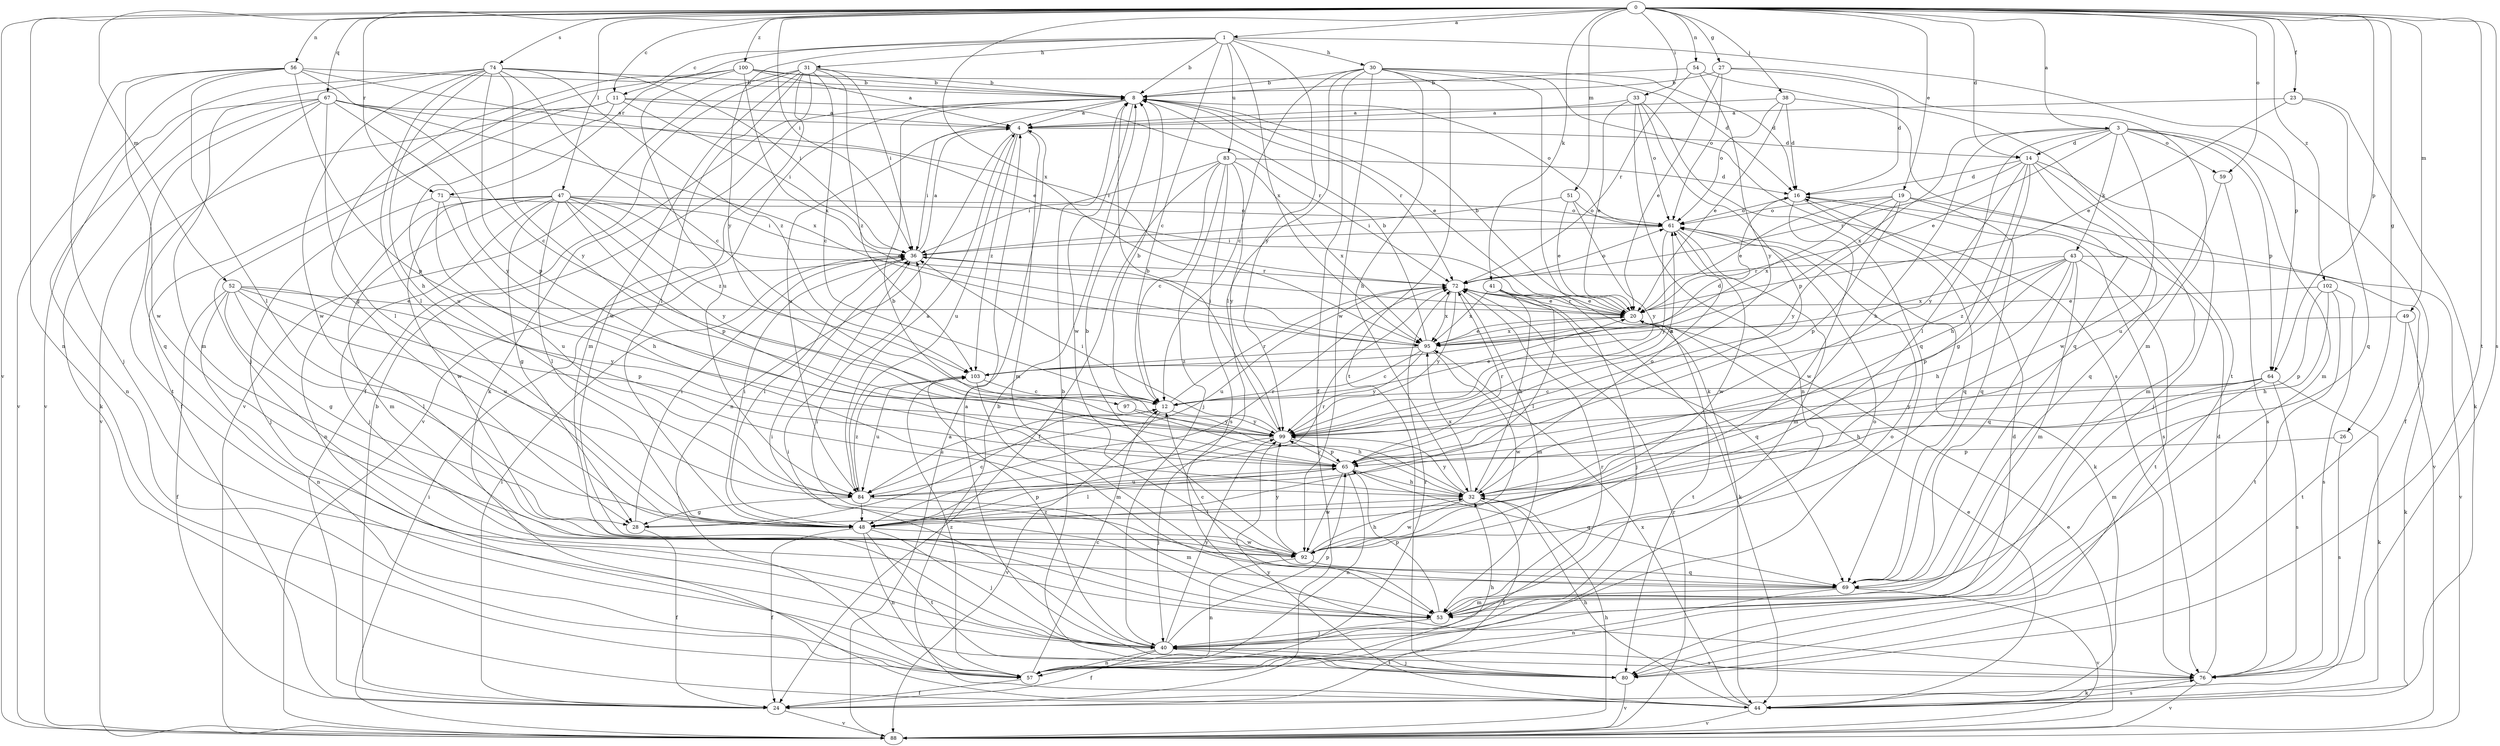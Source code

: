 strict digraph  {
0;
1;
3;
4;
8;
11;
12;
14;
16;
19;
20;
23;
24;
26;
27;
28;
30;
31;
32;
33;
36;
38;
40;
41;
43;
44;
47;
48;
49;
51;
52;
53;
54;
56;
57;
59;
61;
64;
65;
67;
69;
71;
72;
74;
76;
80;
83;
84;
88;
92;
95;
97;
99;
100;
102;
103;
0 -> 1  [label=a];
0 -> 3  [label=a];
0 -> 11  [label=c];
0 -> 14  [label=d];
0 -> 19  [label=e];
0 -> 23  [label=f];
0 -> 26  [label=g];
0 -> 27  [label=g];
0 -> 33  [label=i];
0 -> 36  [label=i];
0 -> 38  [label=j];
0 -> 41  [label=k];
0 -> 47  [label=l];
0 -> 49  [label=m];
0 -> 51  [label=m];
0 -> 52  [label=m];
0 -> 54  [label=n];
0 -> 56  [label=n];
0 -> 57  [label=n];
0 -> 59  [label=o];
0 -> 64  [label=p];
0 -> 67  [label=q];
0 -> 71  [label=r];
0 -> 74  [label=s];
0 -> 76  [label=s];
0 -> 80  [label=t];
0 -> 88  [label=v];
0 -> 95  [label=x];
0 -> 100  [label=z];
0 -> 102  [label=z];
1 -> 8  [label=b];
1 -> 11  [label=c];
1 -> 12  [label=c];
1 -> 30  [label=h];
1 -> 31  [label=h];
1 -> 64  [label=p];
1 -> 71  [label=r];
1 -> 83  [label=u];
1 -> 95  [label=x];
1 -> 97  [label=y];
1 -> 99  [label=y];
3 -> 14  [label=d];
3 -> 20  [label=e];
3 -> 24  [label=f];
3 -> 32  [label=h];
3 -> 43  [label=k];
3 -> 48  [label=l];
3 -> 53  [label=m];
3 -> 59  [label=o];
3 -> 64  [label=p];
3 -> 92  [label=w];
3 -> 95  [label=x];
4 -> 14  [label=d];
4 -> 36  [label=i];
4 -> 53  [label=m];
4 -> 57  [label=n];
4 -> 84  [label=u];
4 -> 103  [label=z];
8 -> 4  [label=a];
8 -> 20  [label=e];
8 -> 61  [label=o];
8 -> 72  [label=r];
8 -> 84  [label=u];
8 -> 88  [label=v];
8 -> 92  [label=w];
11 -> 4  [label=a];
11 -> 24  [label=f];
11 -> 36  [label=i];
11 -> 72  [label=r];
11 -> 84  [label=u];
11 -> 88  [label=v];
12 -> 8  [label=b];
12 -> 20  [label=e];
12 -> 72  [label=r];
12 -> 84  [label=u];
12 -> 88  [label=v];
12 -> 99  [label=y];
14 -> 16  [label=d];
14 -> 28  [label=g];
14 -> 32  [label=h];
14 -> 40  [label=j];
14 -> 53  [label=m];
14 -> 69  [label=q];
14 -> 72  [label=r];
14 -> 99  [label=y];
16 -> 61  [label=o];
16 -> 69  [label=q];
16 -> 76  [label=s];
16 -> 92  [label=w];
19 -> 20  [label=e];
19 -> 61  [label=o];
19 -> 65  [label=p];
19 -> 69  [label=q];
19 -> 88  [label=v];
19 -> 95  [label=x];
19 -> 99  [label=y];
20 -> 8  [label=b];
20 -> 72  [label=r];
20 -> 80  [label=t];
20 -> 95  [label=x];
23 -> 4  [label=a];
23 -> 20  [label=e];
23 -> 44  [label=k];
23 -> 69  [label=q];
24 -> 8  [label=b];
24 -> 36  [label=i];
24 -> 88  [label=v];
26 -> 65  [label=p];
26 -> 76  [label=s];
27 -> 8  [label=b];
27 -> 16  [label=d];
27 -> 20  [label=e];
27 -> 53  [label=m];
27 -> 61  [label=o];
28 -> 12  [label=c];
28 -> 24  [label=f];
28 -> 36  [label=i];
30 -> 8  [label=b];
30 -> 12  [label=c];
30 -> 16  [label=d];
30 -> 24  [label=f];
30 -> 32  [label=h];
30 -> 44  [label=k];
30 -> 48  [label=l];
30 -> 76  [label=s];
30 -> 80  [label=t];
30 -> 92  [label=w];
31 -> 8  [label=b];
31 -> 12  [label=c];
31 -> 24  [label=f];
31 -> 36  [label=i];
31 -> 44  [label=k];
31 -> 48  [label=l];
31 -> 53  [label=m];
31 -> 88  [label=v];
31 -> 92  [label=w];
31 -> 103  [label=z];
32 -> 8  [label=b];
32 -> 24  [label=f];
32 -> 48  [label=l];
32 -> 61  [label=o];
32 -> 92  [label=w];
32 -> 95  [label=x];
32 -> 99  [label=y];
33 -> 4  [label=a];
33 -> 20  [label=e];
33 -> 57  [label=n];
33 -> 61  [label=o];
33 -> 65  [label=p];
33 -> 69  [label=q];
36 -> 4  [label=a];
36 -> 48  [label=l];
36 -> 72  [label=r];
38 -> 4  [label=a];
38 -> 16  [label=d];
38 -> 20  [label=e];
38 -> 61  [label=o];
38 -> 69  [label=q];
40 -> 24  [label=f];
40 -> 36  [label=i];
40 -> 57  [label=n];
40 -> 61  [label=o];
40 -> 65  [label=p];
40 -> 72  [label=r];
40 -> 76  [label=s];
40 -> 80  [label=t];
40 -> 99  [label=y];
40 -> 103  [label=z];
41 -> 20  [label=e];
41 -> 32  [label=h];
41 -> 40  [label=j];
41 -> 44  [label=k];
41 -> 48  [label=l];
41 -> 95  [label=x];
43 -> 32  [label=h];
43 -> 53  [label=m];
43 -> 65  [label=p];
43 -> 69  [label=q];
43 -> 72  [label=r];
43 -> 80  [label=t];
43 -> 88  [label=v];
43 -> 95  [label=x];
43 -> 103  [label=z];
44 -> 8  [label=b];
44 -> 20  [label=e];
44 -> 32  [label=h];
44 -> 76  [label=s];
44 -> 88  [label=v];
44 -> 95  [label=x];
44 -> 99  [label=y];
47 -> 20  [label=e];
47 -> 28  [label=g];
47 -> 36  [label=i];
47 -> 40  [label=j];
47 -> 48  [label=l];
47 -> 53  [label=m];
47 -> 57  [label=n];
47 -> 61  [label=o];
47 -> 65  [label=p];
47 -> 92  [label=w];
47 -> 99  [label=y];
47 -> 103  [label=z];
48 -> 24  [label=f];
48 -> 36  [label=i];
48 -> 40  [label=j];
48 -> 57  [label=n];
48 -> 65  [label=p];
48 -> 72  [label=r];
48 -> 80  [label=t];
48 -> 92  [label=w];
49 -> 44  [label=k];
49 -> 80  [label=t];
49 -> 95  [label=x];
51 -> 20  [label=e];
51 -> 36  [label=i];
51 -> 61  [label=o];
51 -> 99  [label=y];
52 -> 20  [label=e];
52 -> 24  [label=f];
52 -> 28  [label=g];
52 -> 48  [label=l];
52 -> 57  [label=n];
52 -> 65  [label=p];
52 -> 84  [label=u];
52 -> 99  [label=y];
53 -> 36  [label=i];
53 -> 40  [label=j];
53 -> 61  [label=o];
53 -> 65  [label=p];
54 -> 8  [label=b];
54 -> 72  [label=r];
54 -> 80  [label=t];
54 -> 99  [label=y];
56 -> 8  [label=b];
56 -> 12  [label=c];
56 -> 20  [label=e];
56 -> 40  [label=j];
56 -> 48  [label=l];
56 -> 65  [label=p];
56 -> 88  [label=v];
56 -> 92  [label=w];
57 -> 12  [label=c];
57 -> 16  [label=d];
57 -> 24  [label=f];
57 -> 32  [label=h];
57 -> 72  [label=r];
57 -> 103  [label=z];
59 -> 76  [label=s];
59 -> 84  [label=u];
61 -> 36  [label=i];
61 -> 44  [label=k];
61 -> 53  [label=m];
61 -> 92  [label=w];
61 -> 99  [label=y];
64 -> 12  [label=c];
64 -> 32  [label=h];
64 -> 44  [label=k];
64 -> 53  [label=m];
64 -> 76  [label=s];
64 -> 99  [label=y];
65 -> 32  [label=h];
65 -> 48  [label=l];
65 -> 57  [label=n];
65 -> 69  [label=q];
65 -> 72  [label=r];
65 -> 84  [label=u];
65 -> 92  [label=w];
65 -> 99  [label=y];
67 -> 4  [label=a];
67 -> 44  [label=k];
67 -> 48  [label=l];
67 -> 57  [label=n];
67 -> 69  [label=q];
67 -> 72  [label=r];
67 -> 80  [label=t];
67 -> 95  [label=x];
67 -> 99  [label=y];
69 -> 12  [label=c];
69 -> 36  [label=i];
69 -> 53  [label=m];
69 -> 57  [label=n];
69 -> 88  [label=v];
71 -> 32  [label=h];
71 -> 40  [label=j];
71 -> 61  [label=o];
71 -> 84  [label=u];
72 -> 20  [label=e];
72 -> 53  [label=m];
72 -> 61  [label=o];
72 -> 69  [label=q];
72 -> 84  [label=u];
72 -> 95  [label=x];
72 -> 99  [label=y];
74 -> 8  [label=b];
74 -> 12  [label=c];
74 -> 32  [label=h];
74 -> 36  [label=i];
74 -> 48  [label=l];
74 -> 53  [label=m];
74 -> 65  [label=p];
74 -> 88  [label=v];
74 -> 92  [label=w];
74 -> 99  [label=y];
74 -> 103  [label=z];
76 -> 4  [label=a];
76 -> 16  [label=d];
76 -> 44  [label=k];
76 -> 88  [label=v];
80 -> 8  [label=b];
80 -> 40  [label=j];
80 -> 88  [label=v];
83 -> 12  [label=c];
83 -> 16  [label=d];
83 -> 24  [label=f];
83 -> 36  [label=i];
83 -> 40  [label=j];
83 -> 76  [label=s];
83 -> 95  [label=x];
83 -> 99  [label=y];
84 -> 4  [label=a];
84 -> 28  [label=g];
84 -> 48  [label=l];
84 -> 53  [label=m];
84 -> 72  [label=r];
84 -> 103  [label=z];
88 -> 4  [label=a];
88 -> 20  [label=e];
88 -> 32  [label=h];
88 -> 36  [label=i];
88 -> 72  [label=r];
92 -> 8  [label=b];
92 -> 32  [label=h];
92 -> 57  [label=n];
92 -> 69  [label=q];
92 -> 99  [label=y];
95 -> 8  [label=b];
95 -> 12  [label=c];
95 -> 20  [label=e];
95 -> 36  [label=i];
95 -> 92  [label=w];
95 -> 99  [label=y];
95 -> 103  [label=z];
97 -> 32  [label=h];
97 -> 99  [label=y];
99 -> 8  [label=b];
99 -> 36  [label=i];
99 -> 40  [label=j];
99 -> 61  [label=o];
99 -> 65  [label=p];
100 -> 4  [label=a];
100 -> 8  [label=b];
100 -> 16  [label=d];
100 -> 28  [label=g];
100 -> 40  [label=j];
100 -> 84  [label=u];
100 -> 95  [label=x];
102 -> 20  [label=e];
102 -> 32  [label=h];
102 -> 65  [label=p];
102 -> 76  [label=s];
102 -> 80  [label=t];
103 -> 12  [label=c];
103 -> 16  [label=d];
103 -> 53  [label=m];
103 -> 84  [label=u];
}

